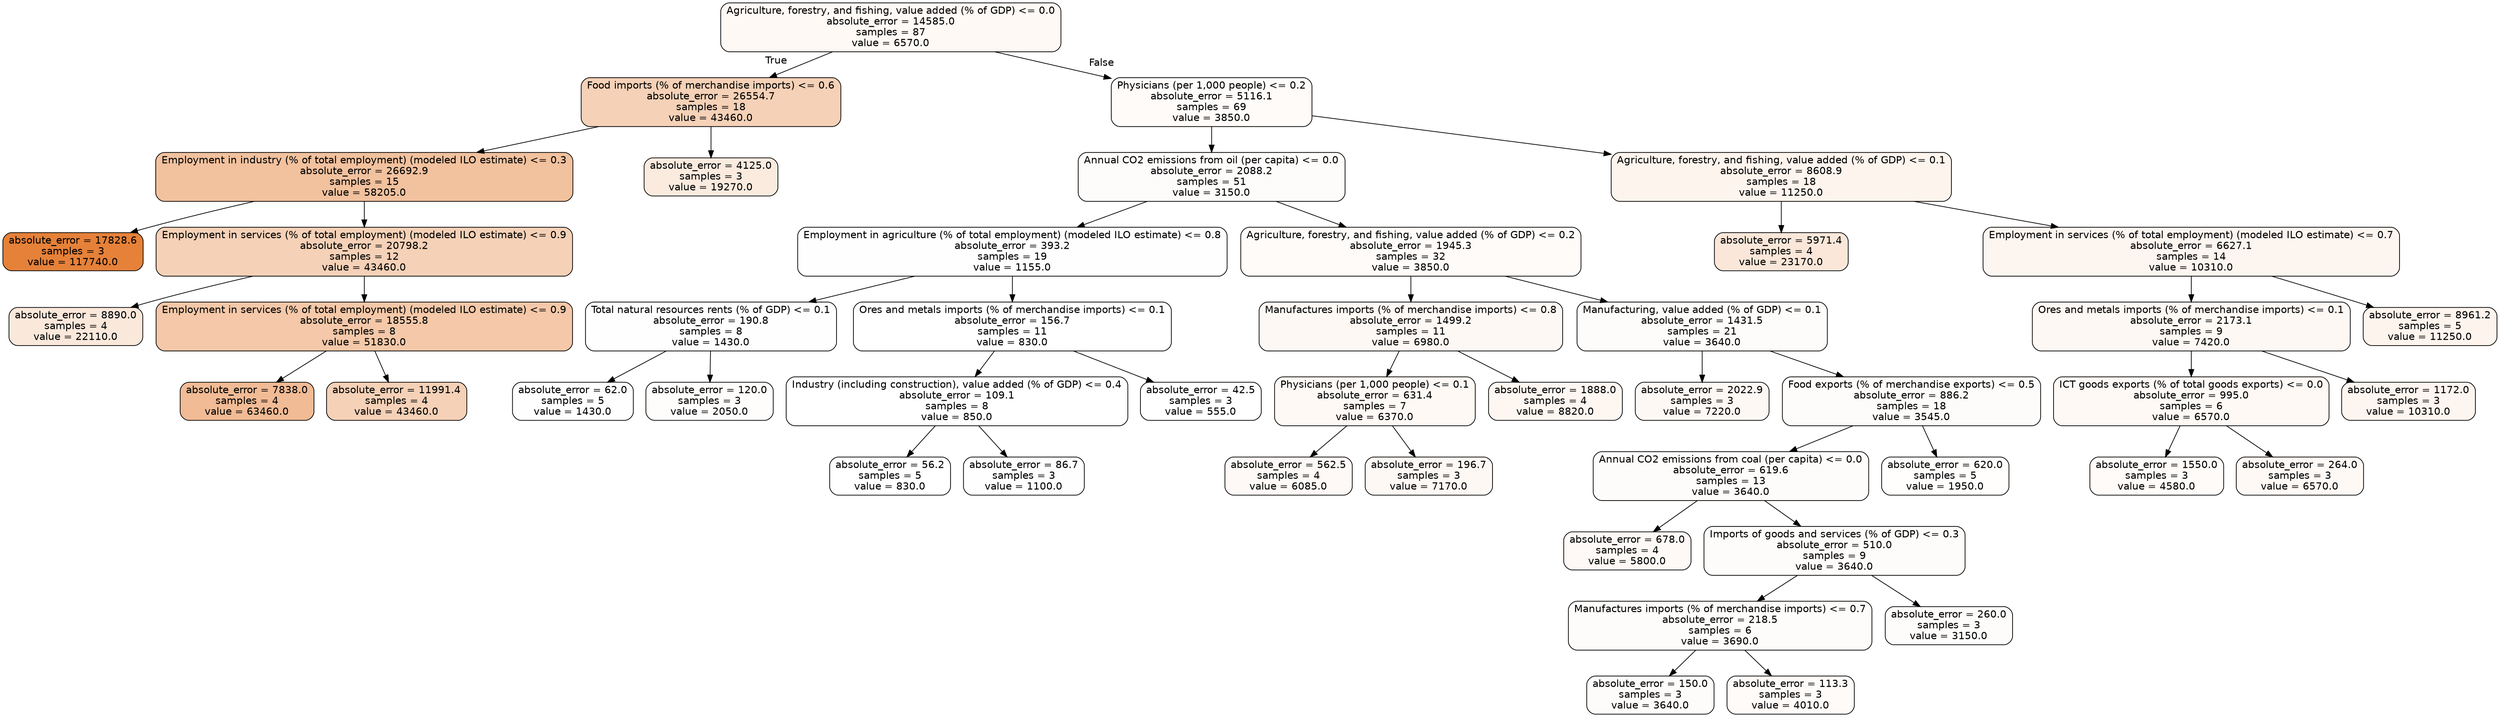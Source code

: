 digraph Tree {
node [shape=box, style="filled, rounded", color="black", fontname="helvetica"] ;
edge [fontname="helvetica"] ;
0 [label="Agriculture, forestry, and fishing, value added (% of GDP) <= 0.0\nabsolute_error = 14585.0\nsamples = 87\nvalue = 6570.0", fillcolor="#fef9f5"] ;
1 [label="Food imports (% of merchandise imports) <= 0.6\nabsolute_error = 26554.7\nsamples = 18\nvalue = 43460.0", fillcolor="#f5d1b7"] ;
0 -> 1 [labeldistance=2.5, labelangle=45, headlabel="True"] ;
2 [label="Employment in industry (% of total employment) (modeled ILO estimate) <= 0.3\nabsolute_error = 26692.9\nsamples = 15\nvalue = 58205.0", fillcolor="#f2c19e"] ;
1 -> 2 ;
3 [label="absolute_error = 17828.6\nsamples = 3\nvalue = 117740.0", fillcolor="#e58139"] ;
2 -> 3 ;
4 [label="Employment in services (% of total employment) (modeled ILO estimate) <= 0.9\nabsolute_error = 20798.2\nsamples = 12\nvalue = 43460.0", fillcolor="#f5d1b7"] ;
2 -> 4 ;
5 [label="absolute_error = 8890.0\nsamples = 4\nvalue = 22110.0", fillcolor="#fae8db"] ;
4 -> 5 ;
6 [label="Employment in services (% of total employment) (modeled ILO estimate) <= 0.9\nabsolute_error = 18555.8\nsamples = 8\nvalue = 51830.0", fillcolor="#f4c8a8"] ;
4 -> 6 ;
7 [label="absolute_error = 7838.0\nsamples = 4\nvalue = 63460.0", fillcolor="#f1bb95"] ;
6 -> 7 ;
8 [label="absolute_error = 11991.4\nsamples = 4\nvalue = 43460.0", fillcolor="#f5d1b7"] ;
6 -> 8 ;
9 [label="absolute_error = 4125.0\nsamples = 3\nvalue = 19270.0", fillcolor="#fbebdf"] ;
1 -> 9 ;
10 [label="Physicians (per 1,000 people) <= 0.2\nabsolute_error = 5116.1\nsamples = 69\nvalue = 3850.0", fillcolor="#fefbf9"] ;
0 -> 10 [labeldistance=2.5, labelangle=-45, headlabel="False"] ;
11 [label="Annual CO2 emissions from oil (per capita) <= 0.0\nabsolute_error = 2088.2\nsamples = 51\nvalue = 3150.0", fillcolor="#fefcfb"] ;
10 -> 11 ;
12 [label="Employment in agriculture (% of total employment) (modeled ILO estimate) <= 0.8\nabsolute_error = 393.2\nsamples = 19\nvalue = 1155.0", fillcolor="#fffefe"] ;
11 -> 12 ;
13 [label="Total natural resources rents (% of GDP) <= 0.1\nabsolute_error = 190.8\nsamples = 8\nvalue = 1430.0", fillcolor="#fffefe"] ;
12 -> 13 ;
14 [label="absolute_error = 62.0\nsamples = 5\nvalue = 1430.0", fillcolor="#fffefe"] ;
13 -> 14 ;
15 [label="absolute_error = 120.0\nsamples = 3\nvalue = 2050.0", fillcolor="#fffdfc"] ;
13 -> 15 ;
16 [label="Ores and metals imports (% of merchandise imports) <= 0.1\nabsolute_error = 156.7\nsamples = 11\nvalue = 830.0", fillcolor="#ffffff"] ;
12 -> 16 ;
17 [label="Industry (including construction), value added (% of GDP) <= 0.4\nabsolute_error = 109.1\nsamples = 8\nvalue = 850.0", fillcolor="#ffffff"] ;
16 -> 17 ;
18 [label="absolute_error = 56.2\nsamples = 5\nvalue = 830.0", fillcolor="#ffffff"] ;
17 -> 18 ;
19 [label="absolute_error = 86.7\nsamples = 3\nvalue = 1100.0", fillcolor="#fffefe"] ;
17 -> 19 ;
20 [label="absolute_error = 42.5\nsamples = 3\nvalue = 555.0", fillcolor="#ffffff"] ;
16 -> 20 ;
21 [label="Agriculture, forestry, and fishing, value added (% of GDP) <= 0.2\nabsolute_error = 1945.3\nsamples = 32\nvalue = 3850.0", fillcolor="#fefbf9"] ;
11 -> 21 ;
22 [label="Manufactures imports (% of merchandise imports) <= 0.8\nabsolute_error = 1499.2\nsamples = 11\nvalue = 6980.0", fillcolor="#fef8f4"] ;
21 -> 22 ;
23 [label="Physicians (per 1,000 people) <= 0.1\nabsolute_error = 631.4\nsamples = 7\nvalue = 6370.0", fillcolor="#fef9f5"] ;
22 -> 23 ;
24 [label="absolute_error = 562.5\nsamples = 4\nvalue = 6085.0", fillcolor="#fef9f6"] ;
23 -> 24 ;
25 [label="absolute_error = 196.7\nsamples = 3\nvalue = 7170.0", fillcolor="#fef8f4"] ;
23 -> 25 ;
26 [label="absolute_error = 1888.0\nsamples = 4\nvalue = 8820.0", fillcolor="#fdf6f1"] ;
22 -> 26 ;
27 [label="Manufacturing, value added (% of GDP) <= 0.1\nabsolute_error = 1431.5\nsamples = 21\nvalue = 3640.0", fillcolor="#fefcfa"] ;
21 -> 27 ;
28 [label="absolute_error = 2022.9\nsamples = 3\nvalue = 7220.0", fillcolor="#fef8f4"] ;
27 -> 28 ;
29 [label="Food exports (% of merchandise exports) <= 0.5\nabsolute_error = 886.2\nsamples = 18\nvalue = 3545.0", fillcolor="#fefcfa"] ;
27 -> 29 ;
30 [label="Annual CO2 emissions from coal (per capita) <= 0.0\nabsolute_error = 619.6\nsamples = 13\nvalue = 3640.0", fillcolor="#fefcfa"] ;
29 -> 30 ;
31 [label="absolute_error = 678.0\nsamples = 4\nvalue = 5800.0", fillcolor="#fef9f6"] ;
30 -> 31 ;
32 [label="Imports of goods and services (% of GDP) <= 0.3\nabsolute_error = 510.0\nsamples = 9\nvalue = 3640.0", fillcolor="#fefcfa"] ;
30 -> 32 ;
33 [label="Manufactures imports (% of merchandise imports) <= 0.7\nabsolute_error = 218.5\nsamples = 6\nvalue = 3690.0", fillcolor="#fefcfa"] ;
32 -> 33 ;
34 [label="absolute_error = 150.0\nsamples = 3\nvalue = 3640.0", fillcolor="#fefcfa"] ;
33 -> 34 ;
35 [label="absolute_error = 113.3\nsamples = 3\nvalue = 4010.0", fillcolor="#fefbf9"] ;
33 -> 35 ;
36 [label="absolute_error = 260.0\nsamples = 3\nvalue = 3150.0", fillcolor="#fefcfb"] ;
32 -> 36 ;
37 [label="absolute_error = 620.0\nsamples = 5\nvalue = 1950.0", fillcolor="#fffefd"] ;
29 -> 37 ;
38 [label="Agriculture, forestry, and fishing, value added (% of GDP) <= 0.1\nabsolute_error = 8608.9\nsamples = 18\nvalue = 11250.0", fillcolor="#fdf4ed"] ;
10 -> 38 ;
39 [label="absolute_error = 5971.4\nsamples = 4\nvalue = 23170.0", fillcolor="#fae7d9"] ;
38 -> 39 ;
40 [label="Employment in services (% of total employment) (modeled ILO estimate) <= 0.7\nabsolute_error = 6627.1\nsamples = 14\nvalue = 10310.0", fillcolor="#fdf5ef"] ;
38 -> 40 ;
41 [label="Ores and metals imports (% of merchandise imports) <= 0.1\nabsolute_error = 2173.1\nsamples = 9\nvalue = 7420.0", fillcolor="#fdf8f3"] ;
40 -> 41 ;
42 [label="ICT goods exports (% of total goods exports) <= 0.0\nabsolute_error = 995.0\nsamples = 6\nvalue = 6570.0", fillcolor="#fef9f5"] ;
41 -> 42 ;
43 [label="absolute_error = 1550.0\nsamples = 3\nvalue = 4580.0", fillcolor="#fefbf8"] ;
42 -> 43 ;
44 [label="absolute_error = 264.0\nsamples = 3\nvalue = 6570.0", fillcolor="#fef9f5"] ;
42 -> 44 ;
45 [label="absolute_error = 1172.0\nsamples = 3\nvalue = 10310.0", fillcolor="#fdf5ef"] ;
41 -> 45 ;
46 [label="absolute_error = 8961.2\nsamples = 5\nvalue = 11250.0", fillcolor="#fdf4ed"] ;
40 -> 46 ;
}